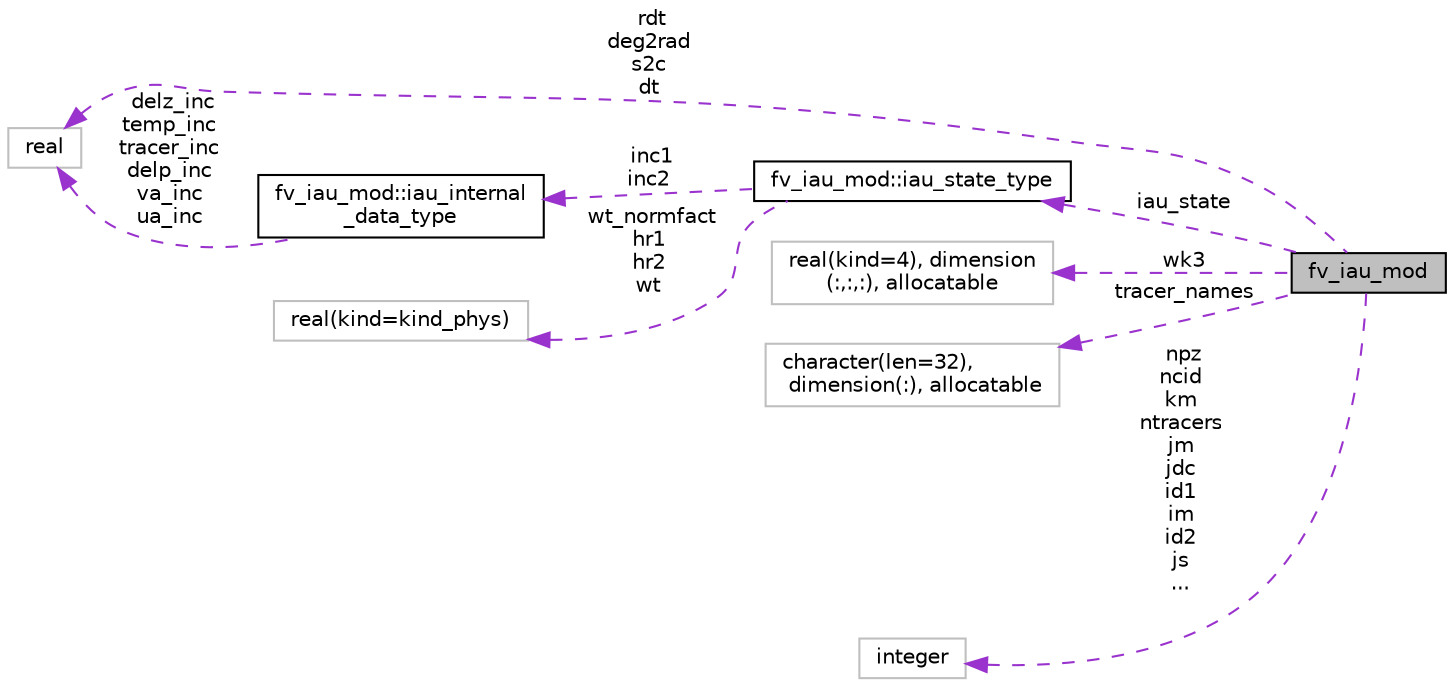 digraph "fv_iau_mod"
{
 // INTERACTIVE_SVG=YES
  edge [fontname="Helvetica",fontsize="10",labelfontname="Helvetica",labelfontsize="10"];
  node [fontname="Helvetica",fontsize="10",shape=record];
  rankdir="LR";
  Node1 [label="fv_iau_mod",height=0.2,width=0.4,color="black", fillcolor="grey75", style="filled" fontcolor="black"];
  Node2 -> Node1 [dir="back",color="darkorchid3",fontsize="10",style="dashed",label=" iau_state" ,fontname="Helvetica"];
  Node2 [label="fv_iau_mod::iau_state_type",height=0.2,width=0.4,color="black", fillcolor="white", style="filled",URL="$structfv__iau__mod_1_1iau__state__type.html"];
  Node3 -> Node2 [dir="back",color="darkorchid3",fontsize="10",style="dashed",label=" inc1\ninc2" ,fontname="Helvetica"];
  Node3 [label="fv_iau_mod::iau_internal\l_data_type",height=0.2,width=0.4,color="black", fillcolor="white", style="filled",URL="$structfv__iau__mod_1_1iau__internal__data__type.html"];
  Node4 -> Node3 [dir="back",color="darkorchid3",fontsize="10",style="dashed",label=" delz_inc\ntemp_inc\ntracer_inc\ndelp_inc\nva_inc\nua_inc" ,fontname="Helvetica"];
  Node4 [label="real",height=0.2,width=0.4,color="grey75", fillcolor="white", style="filled"];
  Node5 -> Node2 [dir="back",color="darkorchid3",fontsize="10",style="dashed",label=" wt_normfact\nhr1\nhr2\nwt" ,fontname="Helvetica"];
  Node5 [label="real(kind=kind_phys)",height=0.2,width=0.4,color="grey75", fillcolor="white", style="filled"];
  Node6 -> Node1 [dir="back",color="darkorchid3",fontsize="10",style="dashed",label=" wk3" ,fontname="Helvetica"];
  Node6 [label="real(kind=4), dimension\l(:,:,:), allocatable",height=0.2,width=0.4,color="grey75", fillcolor="white", style="filled"];
  Node7 -> Node1 [dir="back",color="darkorchid3",fontsize="10",style="dashed",label=" tracer_names" ,fontname="Helvetica"];
  Node7 [label="character(len=32),\l dimension(:), allocatable",height=0.2,width=0.4,color="grey75", fillcolor="white", style="filled"];
  Node8 -> Node1 [dir="back",color="darkorchid3",fontsize="10",style="dashed",label=" npz\nncid\nkm\nntracers\njm\njdc\nid1\nim\nid2\njs\n..." ,fontname="Helvetica"];
  Node8 [label="integer",height=0.2,width=0.4,color="grey75", fillcolor="white", style="filled"];
  Node4 -> Node1 [dir="back",color="darkorchid3",fontsize="10",style="dashed",label=" rdt\ndeg2rad\ns2c\ndt" ,fontname="Helvetica"];
}
